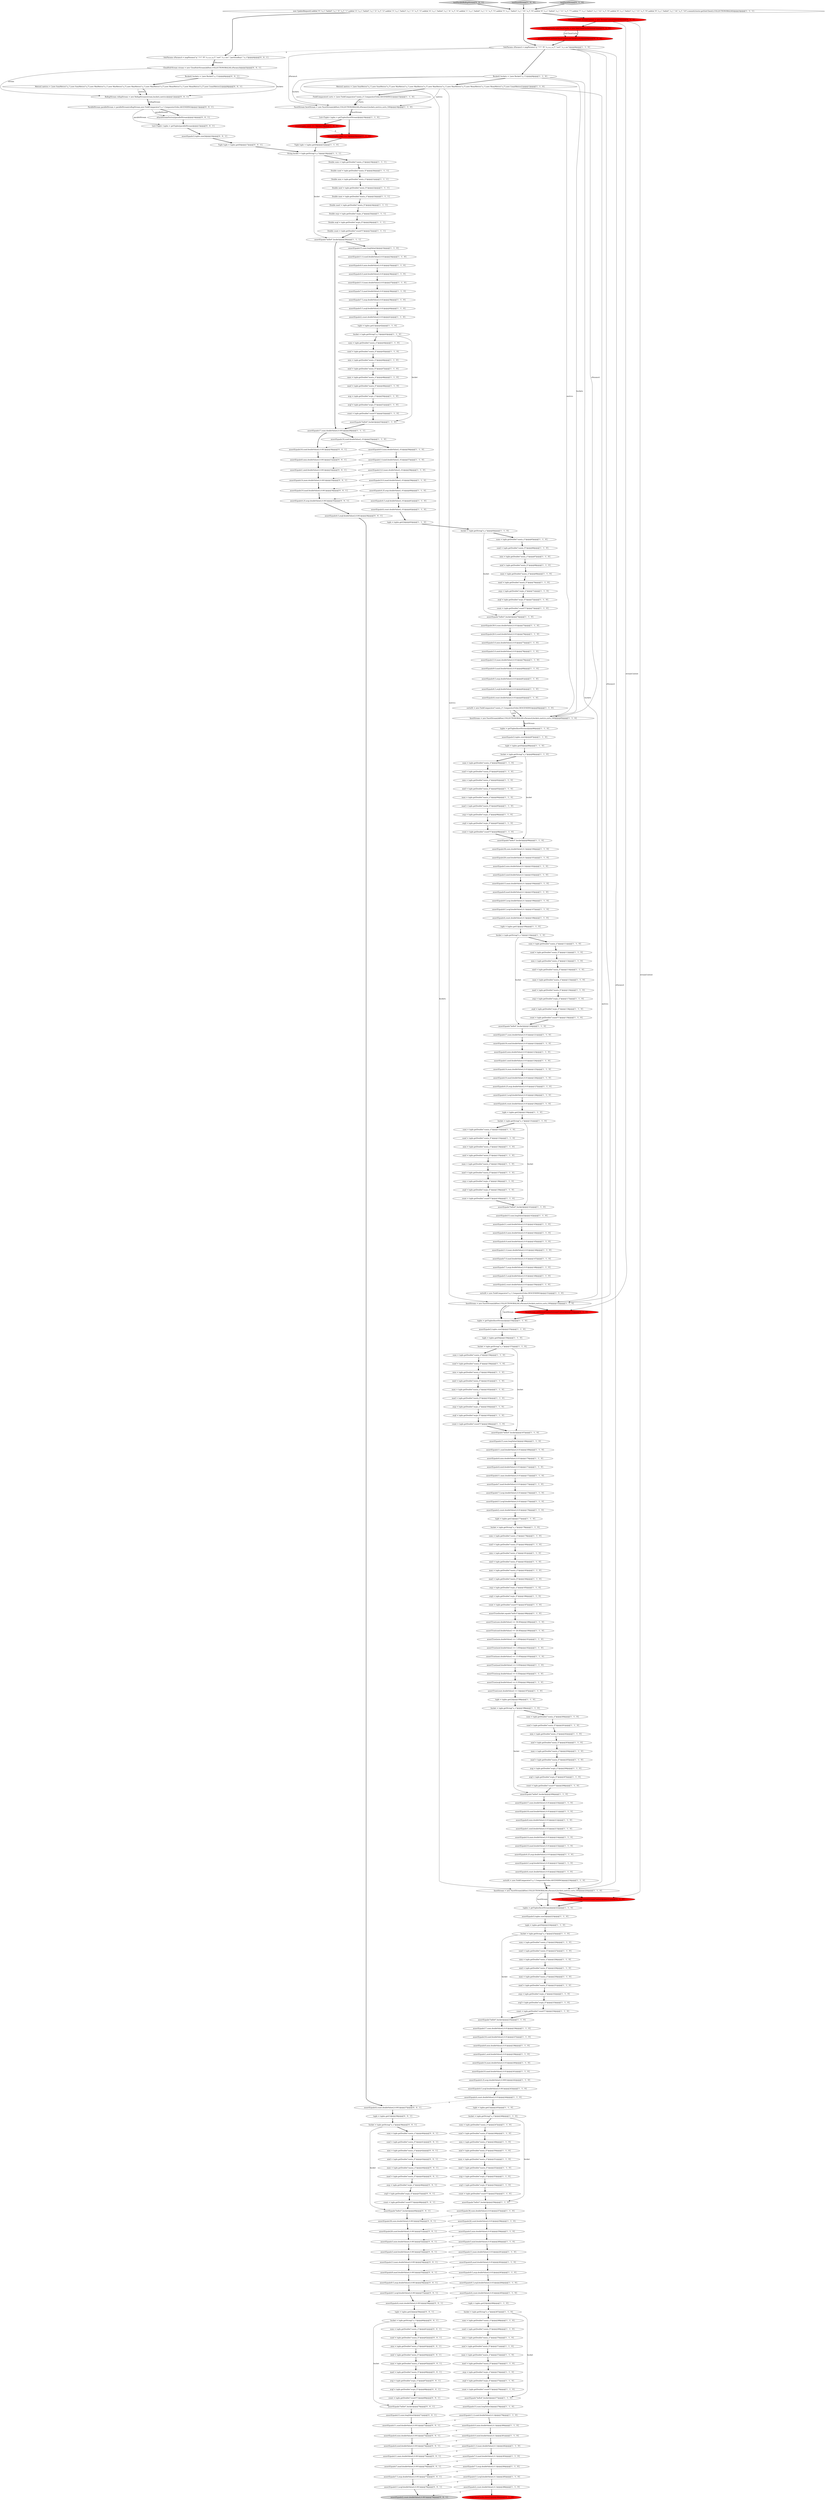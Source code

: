 digraph {
58 [style = filled, label = "assertEquals(11.0,maxi.doubleValue(),0.01)@@@37@@@['1', '1', '0']", fillcolor = white, shape = ellipse image = "AAA0AAABBB1BBB"];
236 [style = filled, label = "maxi = tuple.getDouble(\"max(a_i)\")@@@251@@@['1', '1', '0']", fillcolor = white, shape = ellipse image = "AAA0AAABBB1BBB"];
185 [style = filled, label = "assertEquals(4.5,avgf.doubleValue(),0.01)@@@128@@@['1', '1', '0']", fillcolor = white, shape = ellipse image = "AAA0AAABBB1BBB"];
94 [style = filled, label = "count = tuple.getDouble(\"count(*)\")@@@119@@@['1', '1', '0']", fillcolor = white, shape = ellipse image = "AAA0AAABBB1BBB"];
87 [style = filled, label = "sumi = tuple.getDouble(\"sum(a_i)\")@@@111@@@['1', '1', '0']", fillcolor = white, shape = ellipse image = "AAA0AAABBB1BBB"];
232 [style = filled, label = "maxf = tuple.getDouble(\"max(a_f)\")@@@95@@@['1', '1', '0']", fillcolor = white, shape = ellipse image = "AAA0AAABBB1BBB"];
81 [style = filled, label = "sumf = tuple.getDouble(\"sum(a_f)\")@@@45@@@['1', '1', '0']", fillcolor = white, shape = ellipse image = "AAA0AAABBB1BBB"];
139 [style = filled, label = "assertEquals(17,sumi.doubleValue(),0.01)@@@121@@@['1', '1', '0']", fillcolor = white, shape = ellipse image = "AAA0AAABBB1BBB"];
278 [style = filled, label = "SolrClientCache solrClientCache = new SolrClientCache()@@@5@@@['0', '1', '0']", fillcolor = red, shape = ellipse image = "AAA1AAABBB2BBB"];
335 [style = filled, label = "attachStreamFactory(parallelStream)@@@14@@@['0', '0', '1']", fillcolor = white, shape = ellipse image = "AAA0AAABBB3BBB"];
17 [style = filled, label = "count = tuple.getDouble(\"count(*)\")@@@276@@@['1', '1', '0']", fillcolor = white, shape = ellipse image = "AAA0AAABBB1BBB"];
50 [style = filled, label = "assertEquals(6.5,avgf.doubleValue(),0.1)@@@107@@@['1', '1', '0']", fillcolor = white, shape = ellipse image = "AAA0AAABBB1BBB"];
275 [style = filled, label = "facetStream.setStreamContext(streamContext)@@@221@@@['0', '1', '0']", fillcolor = red, shape = ellipse image = "AAA1AAABBB2BBB"];
291 [style = filled, label = "assertEquals(6.5,avgf.doubleValue(),0.001)@@@57@@@['0', '0', '1']", fillcolor = white, shape = ellipse image = "AAA0AAABBB3BBB"];
68 [style = filled, label = "assertEquals(4.25,avgi.doubleValue(),.01)@@@60@@@['1', '1', '0']", fillcolor = white, shape = ellipse image = "AAA0AAABBB1BBB"];
67 [style = filled, label = "Double count = tuple.getDouble(\"count(*)\")@@@27@@@['1', '1', '1']", fillcolor = white, shape = ellipse image = "AAA0AAABBB1BBB"];
174 [style = filled, label = "count = tuple.getDouble(\"count(*)\")@@@187@@@['1', '1', '0']", fillcolor = white, shape = ellipse image = "AAA0AAABBB1BBB"];
304 [style = filled, label = "maxi = tuple.getDouble(\"max(a_i)\")@@@65@@@['0', '0', '1']", fillcolor = white, shape = ellipse image = "AAA0AAABBB3BBB"];
200 [style = filled, label = "assertEquals(3.0,mini.doubleValue(),0.01)@@@77@@@['1', '1', '0']", fillcolor = white, shape = ellipse image = "AAA0AAABBB1BBB"];
172 [style = filled, label = "Double sumf = tuple.getDouble(\"sum(a_f)\")@@@20@@@['1', '1', '1']", fillcolor = white, shape = ellipse image = "AAA0AAABBB1BBB"];
225 [style = filled, label = "assertEquals(17,sumi.doubleValue(),0.001)@@@29@@@['1', '1', '1']", fillcolor = white, shape = ellipse image = "AAA0AAABBB1BBB"];
23 [style = filled, label = "assertEquals(18,sumf.doubleValue(),.01)@@@55@@@['1', '1', '0']", fillcolor = white, shape = ellipse image = "AAA0AAABBB1BBB"];
37 [style = filled, label = "avgi = tuple.getDouble(\"avg(a_i)\")@@@117@@@['1', '1', '0']", fillcolor = white, shape = ellipse image = "AAA0AAABBB1BBB"];
9 [style = filled, label = "maxf = tuple.getDouble(\"max(a_f)\")@@@252@@@['1', '1', '0']", fillcolor = white, shape = ellipse image = "AAA0AAABBB1BBB"];
180 [style = filled, label = "assertEquals(4.0,mini.doubleValue(),0.01)@@@35@@@['1', '1', '0']", fillcolor = white, shape = ellipse image = "AAA0AAABBB1BBB"];
204 [style = filled, label = "assertEquals(\"hello0\",bucket)@@@209@@@['1', '1', '0']", fillcolor = white, shape = ellipse image = "AAA0AAABBB1BBB"];
133 [style = filled, label = "sumf = tuple.getDouble(\"sum(a_f)\")@@@248@@@['1', '1', '0']", fillcolor = white, shape = ellipse image = "AAA0AAABBB1BBB"];
267 [style = filled, label = "assertEquals(3,minf.doubleValue(),0.1)@@@103@@@['1', '1', '0']", fillcolor = white, shape = ellipse image = "AAA0AAABBB1BBB"];
148 [style = filled, label = "assertEquals(4.25,avgi.doubleValue(),0.01)@@@216@@@['1', '1', '0']", fillcolor = white, shape = ellipse image = "AAA0AAABBB1BBB"];
273 [style = filled, label = "StreamContext streamContext = new StreamContext()@@@4@@@['0', '1', '0']", fillcolor = red, shape = ellipse image = "AAA1AAABBB2BBB"];
321 [style = filled, label = "Tuple tuple = tuples.get(0)@@@17@@@['0', '0', '1']", fillcolor = white, shape = ellipse image = "AAA0AAABBB3BBB"];
197 [style = filled, label = "assertEquals(0.0,mini.doubleValue(),.01)@@@56@@@['1', '1', '0']", fillcolor = white, shape = ellipse image = "AAA0AAABBB1BBB"];
299 [style = filled, label = "assertEquals(0,mini.doubleValue(),0.001)@@@31@@@['0', '0', '1']", fillcolor = white, shape = ellipse image = "AAA0AAABBB3BBB"];
199 [style = filled, label = "assertEquals(9,maxf.doubleValue(),0.1)@@@105@@@['1', '1', '0']", fillcolor = white, shape = ellipse image = "AAA0AAABBB1BBB"];
312 [style = filled, label = "assertEquals(\"hello4\",bucket)@@@70@@@['0', '0', '1']", fillcolor = white, shape = ellipse image = "AAA0AAABBB3BBB"];
73 [style = filled, label = "facetStream = new FacetStream(zkHost,COLLECTIONORALIAS,sParamsA,buckets,metrics,sorts,100)@@@220@@@['1', '1', '0']", fillcolor = white, shape = ellipse image = "AAA0AAABBB1BBB"];
333 [style = filled, label = "assertEquals(\"hello3\",bucket)@@@49@@@['0', '0', '1']", fillcolor = white, shape = ellipse image = "AAA0AAABBB3BBB"];
292 [style = filled, label = "SolrParams sParamsA = mapParams(\"q\",\"*:*\",\"fl\",\"a_s,a_i,a_f\",\"sort\",\"a_s asc\",\"partitionKeys\",\"a_s\")@@@4@@@['0', '0', '1']", fillcolor = white, shape = ellipse image = "AAA0AAABBB3BBB"];
231 [style = filled, label = "assertEquals(4,count.doubleValue(),.01)@@@62@@@['1', '1', '0']", fillcolor = white, shape = ellipse image = "AAA0AAABBB1BBB"];
265 [style = filled, label = "FacetStream facetStream = new FacetStream(zkHost,COLLECTIONORALIAS,sParamsA,buckets,metrics,sorts,100)@@@18@@@['1', '1', '0']", fillcolor = white, shape = ellipse image = "AAA0AAABBB1BBB"];
166 [style = filled, label = "List<Tuple> tuples = getTuples(facetStream)@@@19@@@['1', '1', '0']", fillcolor = white, shape = ellipse image = "AAA0AAABBB1BBB"];
253 [style = filled, label = "String bucket = tuple.getString(\"a_s\")@@@18@@@['1', '1', '1']", fillcolor = white, shape = ellipse image = "AAA0AAABBB1BBB"];
314 [style = filled, label = "sumf = tuple.getDouble(\"sum(a_f)\")@@@41@@@['0', '0', '1']", fillcolor = white, shape = ellipse image = "AAA0AAABBB3BBB"];
293 [style = filled, label = "assertEquals(1,minf.doubleValue(),0.001)@@@32@@@['0', '0', '1']", fillcolor = white, shape = ellipse image = "AAA0AAABBB3BBB"];
263 [style = filled, label = "avgi = tuple.getDouble(\"avg(a_i)\")@@@138@@@['1', '1', '0']", fillcolor = white, shape = ellipse image = "AAA0AAABBB1BBB"];
222 [style = filled, label = "assertEquals(4,count.doubleValue(),0.01)@@@244@@@['1', '1', '0']", fillcolor = white, shape = ellipse image = "AAA0AAABBB1BBB"];
269 [style = filled, label = "minf = tuple.getDouble(\"min(a_f)\")@@@161@@@['1', '1', '0']", fillcolor = white, shape = ellipse image = "AAA0AAABBB1BBB"];
258 [style = filled, label = "mini = tuple.getDouble(\"min(a_i)\")@@@202@@@['1', '1', '0']", fillcolor = white, shape = ellipse image = "AAA0AAABBB1BBB"];
164 [style = filled, label = "avgf = tuple.getDouble(\"avg(a_f)\")@@@165@@@['1', '1', '0']", fillcolor = white, shape = ellipse image = "AAA0AAABBB1BBB"];
173 [style = filled, label = "facetStream = new FacetStream(zkHost,COLLECTIONORALIAS,sParamsA,buckets,metrics,sorts,100)@@@152@@@['1', '1', '0']", fillcolor = white, shape = ellipse image = "AAA0AAABBB1BBB"];
306 [style = filled, label = "minf = tuple.getDouble(\"min(a_f)\")@@@43@@@['0', '0', '1']", fillcolor = white, shape = ellipse image = "AAA0AAABBB3BBB"];
271 [style = filled, label = "avgi = tuple.getDouble(\"avg(a_i)\")@@@96@@@['1', '1', '0']", fillcolor = white, shape = ellipse image = "AAA0AAABBB1BBB"];
221 [style = filled, label = "Tuple tuple = tuples.get(0)@@@21@@@['1', '1', '0']", fillcolor = white, shape = ellipse image = "AAA0AAABBB1BBB"];
11 [style = filled, label = "tuples = getTuples(facetStream)@@@222@@@['1', '1', '0']", fillcolor = white, shape = ellipse image = "AAA0AAABBB1BBB"];
122 [style = filled, label = "sumi = tuple.getDouble(\"sum(a_i)\")@@@268@@@['1', '1', '0']", fillcolor = white, shape = ellipse image = "AAA0AAABBB1BBB"];
183 [style = filled, label = "assertEquals(1,minf.doubleValue(),0.01)@@@213@@@['1', '1', '0']", fillcolor = white, shape = ellipse image = "AAA0AAABBB1BBB"];
99 [style = filled, label = "assertEquals(6.5,avgf.doubleValue(),0.01)@@@264@@@['1', '1', '0']", fillcolor = white, shape = ellipse image = "AAA0AAABBB1BBB"];
285 [style = filled, label = "mini = tuple.getDouble(\"min(a_i)\")@@@63@@@['0', '0', '1']", fillcolor = white, shape = ellipse image = "AAA0AAABBB3BBB"];
13 [style = filled, label = "assertEquals(2,count.doubleValue(),0.1)@@@286@@@['1', '1', '0']", fillcolor = white, shape = ellipse image = "AAA0AAABBB1BBB"];
7 [style = filled, label = "assertEquals(\"hello4\",bucket)@@@277@@@['1', '1', '0']", fillcolor = white, shape = ellipse image = "AAA0AAABBB1BBB"];
10 [style = filled, label = "avgf = tuple.getDouble(\"avg(a_f)\")@@@275@@@['1', '1', '0']", fillcolor = white, shape = ellipse image = "AAA0AAABBB1BBB"];
92 [style = filled, label = "assertEquals(18,sumf.doubleValue(),0.01)@@@122@@@['1', '1', '0']", fillcolor = white, shape = ellipse image = "AAA0AAABBB1BBB"];
317 [style = filled, label = "ParallelStream parallelStream = parallelStream(rollupStream,new FieldComparator(\"a_s\",ComparatorOrder.ASCENDING))@@@13@@@['0', '0', '1']", fillcolor = white, shape = ellipse image = "AAA0AAABBB3BBB"];
95 [style = filled, label = "assertEquals(4.0,minf.doubleValue(),0.01)@@@36@@@['1', '1', '0']", fillcolor = white, shape = ellipse image = "AAA0AAABBB1BBB"];
246 [style = filled, label = "assertEquals(5.5,avgf.doubleValue(),0.01)@@@175@@@['1', '1', '0']", fillcolor = white, shape = ellipse image = "AAA0AAABBB1BBB"];
245 [style = filled, label = "assertEquals(7.0,maxf.doubleValue(),0.1)@@@283@@@['1', '1', '0']", fillcolor = white, shape = ellipse image = "AAA0AAABBB1BBB"];
44 [style = filled, label = "assertEquals(7.5,avgi.doubleValue(),0.01)@@@174@@@['1', '1', '0']", fillcolor = white, shape = ellipse image = "AAA0AAABBB1BBB"];
34 [style = filled, label = "assertEquals(15,sumi.longValue())@@@278@@@['1', '1', '0']", fillcolor = white, shape = ellipse image = "AAA0AAABBB1BBB"];
235 [style = filled, label = "maxf = tuple.getDouble(\"max(a_f)\")@@@49@@@['1', '1', '0']", fillcolor = white, shape = ellipse image = "AAA0AAABBB1BBB"];
60 [style = filled, label = "avgf = tuple.getDouble(\"avg(a_f)\")@@@254@@@['1', '1', '0']", fillcolor = white, shape = ellipse image = "AAA0AAABBB1BBB"];
315 [style = filled, label = "assertEquals(2,count.doubleValue(),0.001)@@@79@@@['0', '0', '1']", fillcolor = lightgray, shape = ellipse image = "AAA0AAABBB3BBB"];
100 [style = filled, label = "assertEquals(14,maxi.doubleValue(),0.01)@@@240@@@['1', '1', '0']", fillcolor = white, shape = ellipse image = "AAA0AAABBB1BBB"];
210 [style = filled, label = "Double avgi = tuple.getDouble(\"avg(a_i)\")@@@25@@@['1', '1', '1']", fillcolor = white, shape = ellipse image = "AAA0AAABBB1BBB"];
106 [style = filled, label = "new UpdateRequest().add(id,\"0\",\"a_s\",\"hello0\",\"a_i\",\"0\",\"a_f\",\"1\").add(id,\"2\",\"a_s\",\"hello0\",\"a_i\",\"2\",\"a_f\",\"2\").add(id,\"3\",\"a_s\",\"hello3\",\"a_i\",\"3\",\"a_f\",\"3\").add(id,\"4\",\"a_s\",\"hello4\",\"a_i\",\"4\",\"a_f\",\"4\").add(id,\"1\",\"a_s\",\"hello0\",\"a_i\",\"1\",\"a_f\",\"5\").add(id,\"5\",\"a_s\",\"hello3\",\"a_i\",\"10\",\"a_f\",\"6\").add(id,\"6\",\"a_s\",\"hello4\",\"a_i\",\"11\",\"a_f\",\"7\").add(id,\"7\",\"a_s\",\"hello3\",\"a_i\",\"12\",\"a_f\",\"8\").add(id,\"8\",\"a_s\",\"hello3\",\"a_i\",\"13\",\"a_f\",\"9\").add(id,\"9\",\"a_s\",\"hello0\",\"a_i\",\"14\",\"a_f\",\"10\").commit(cluster.getSolrClient(),COLLECTIONORALIAS)@@@3@@@['1', '1', '1']", fillcolor = white, shape = ellipse image = "AAA0AAABBB1BBB"];
289 [style = filled, label = "assertEquals(3,mini.doubleValue(),0.001)@@@52@@@['0', '0', '1']", fillcolor = white, shape = ellipse image = "AAA0AAABBB3BBB"];
224 [style = filled, label = "avgi = tuple.getDouble(\"avg(a_i)\")@@@232@@@['1', '1', '0']", fillcolor = white, shape = ellipse image = "AAA0AAABBB1BBB"];
326 [style = filled, label = "assertEquals(7.5,avgi.doubleValue(),0.001)@@@77@@@['0', '0', '1']", fillcolor = white, shape = ellipse image = "AAA0AAABBB3BBB"];
308 [style = filled, label = "assertEquals(4,minf.doubleValue(),0.001)@@@74@@@['0', '0', '1']", fillcolor = white, shape = ellipse image = "AAA0AAABBB3BBB"];
62 [style = filled, label = "maxf = tuple.getDouble(\"max(a_f)\")@@@273@@@['1', '1', '0']", fillcolor = white, shape = ellipse image = "AAA0AAABBB1BBB"];
300 [style = filled, label = "maxi = tuple.getDouble(\"max(a_i)\")@@@44@@@['0', '0', '1']", fillcolor = white, shape = ellipse image = "AAA0AAABBB3BBB"];
311 [style = filled, label = "assertEquals(10,maxf.doubleValue(),0.001)@@@34@@@['0', '0', '1']", fillcolor = white, shape = ellipse image = "AAA0AAABBB3BBB"];
194 [style = filled, label = "bucket = tuple.getString(\"a_s\")@@@131@@@['1', '1', '0']", fillcolor = white, shape = ellipse image = "AAA0AAABBB1BBB"];
272 [style = filled, label = "assertEquals(7.5,avgi.doubleValue(),0.01)@@@39@@@['1', '1', '0']", fillcolor = white, shape = ellipse image = "AAA0AAABBB1BBB"];
239 [style = filled, label = "assertEquals(\"hello0\",bucket)@@@53@@@['1', '1', '0']", fillcolor = white, shape = ellipse image = "AAA0AAABBB1BBB"];
313 [style = filled, label = "assertEquals(9,maxf.doubleValue(),0.001)@@@55@@@['0', '0', '1']", fillcolor = white, shape = ellipse image = "AAA0AAABBB3BBB"];
178 [style = filled, label = "sorts(0( = new FieldComparator(\"a_s\",ComparatorOrder.ASCENDING)@@@219@@@['1', '1', '0']", fillcolor = white, shape = ellipse image = "AAA0AAABBB1BBB"];
22 [style = filled, label = "maxi = tuple.getDouble(\"max(a_i)\")@@@48@@@['1', '1', '0']", fillcolor = white, shape = ellipse image = "AAA0AAABBB1BBB"];
170 [style = filled, label = "Bucket(( buckets = {new Bucket(\"a_s\")}@@@9@@@['1', '1', '0']", fillcolor = white, shape = ellipse image = "AAA0AAABBB1BBB"];
98 [style = filled, label = "tuple = tuples.get(2)@@@198@@@['1', '1', '0']", fillcolor = white, shape = ellipse image = "AAA0AAABBB1BBB"];
181 [style = filled, label = "tuple = tuples.get(1)@@@109@@@['1', '1', '0']", fillcolor = white, shape = ellipse image = "AAA0AAABBB1BBB"];
28 [style = filled, label = "maxi = tuple.getDouble(\"max(a_i)\")@@@69@@@['1', '1', '0']", fillcolor = white, shape = ellipse image = "AAA0AAABBB1BBB"];
90 [style = filled, label = "avgf = tuple.getDouble(\"avg(a_f)\")@@@233@@@['1', '1', '0']", fillcolor = white, shape = ellipse image = "AAA0AAABBB1BBB"];
46 [style = filled, label = "sumf = tuple.getDouble(\"sum(a_f)\")@@@66@@@['1', '1', '0']", fillcolor = white, shape = ellipse image = "AAA0AAABBB1BBB"];
66 [style = filled, label = "maxi = tuple.getDouble(\"max(a_i)\")@@@94@@@['1', '1', '0']", fillcolor = white, shape = ellipse image = "AAA0AAABBB1BBB"];
157 [style = filled, label = "assertEquals(15,sumi.longValue())@@@168@@@['1', '1', '0']", fillcolor = white, shape = ellipse image = "AAA0AAABBB1BBB"];
214 [style = filled, label = "assertEquals(2,count.doubleValue(),0.01)@@@150@@@['1', '1', '0']", fillcolor = white, shape = ellipse image = "AAA0AAABBB1BBB"];
116 [style = filled, label = "assertEquals(11,maxi.doubleValue(),0.01)@@@172@@@['1', '1', '0']", fillcolor = white, shape = ellipse image = "AAA0AAABBB1BBB"];
86 [style = filled, label = "avgf = tuple.getDouble(\"avg(a_f)\")@@@97@@@['1', '1', '0']", fillcolor = white, shape = ellipse image = "AAA0AAABBB1BBB"];
254 [style = filled, label = "avgf = tuple.getDouble(\"avg(a_f)\")@@@72@@@['1', '1', '0']", fillcolor = white, shape = ellipse image = "AAA0AAABBB1BBB"];
186 [style = filled, label = "minf = tuple.getDouble(\"min(a_f)\")@@@203@@@['1', '1', '0']", fillcolor = white, shape = ellipse image = "AAA0AAABBB1BBB"];
136 [style = filled, label = "assertEquals(\"hello0\",bucket)@@@120@@@['1', '1', '0']", fillcolor = white, shape = ellipse image = "AAA0AAABBB1BBB"];
80 [style = filled, label = "assertEquals(5.5,avgf.doubleValue(),0.1)@@@285@@@['1', '1', '0']", fillcolor = white, shape = ellipse image = "AAA0AAABBB1BBB"];
217 [style = filled, label = "assertTrue(minf.doubleValue() == 3.0D)@@@192@@@['1', '1', '0']", fillcolor = white, shape = ellipse image = "AAA0AAABBB1BBB"];
84 [style = filled, label = "assertEquals(6.5,avgf.doubleValue(),0.01)@@@82@@@['1', '1', '0']", fillcolor = white, shape = ellipse image = "AAA0AAABBB1BBB"];
59 [style = filled, label = "bucket = tuple.getString(\"a_s\")@@@157@@@['1', '1', '0']", fillcolor = white, shape = ellipse image = "AAA0AAABBB1BBB"];
79 [style = filled, label = "tuple = tuples.get(0)@@@156@@@['1', '1', '0']", fillcolor = white, shape = ellipse image = "AAA0AAABBB1BBB"];
198 [style = filled, label = "assertEquals(38,sumi.doubleValue(),0.1)@@@100@@@['1', '1', '0']", fillcolor = white, shape = ellipse image = "AAA0AAABBB1BBB"];
270 [style = filled, label = "assertEquals(5.5,avgf.doubleValue(),0.01)@@@40@@@['1', '1', '0']", fillcolor = white, shape = ellipse image = "AAA0AAABBB1BBB"];
234 [style = filled, label = "assertTrue(avgf.doubleValue() == 6.5D)@@@196@@@['1', '1', '0']", fillcolor = white, shape = ellipse image = "AAA0AAABBB1BBB"];
209 [style = filled, label = "assertEquals(26,sumf.doubleValue(),0.01)@@@258@@@['1', '1', '0']", fillcolor = white, shape = ellipse image = "AAA0AAABBB1BBB"];
287 [style = filled, label = "assertEquals(13,maxi.doubleValue(),0.001)@@@54@@@['0', '0', '1']", fillcolor = white, shape = ellipse image = "AAA0AAABBB3BBB"];
320 [style = filled, label = "assertEquals(26,sumf.doubleValue(),0.001)@@@51@@@['0', '0', '1']", fillcolor = white, shape = ellipse image = "AAA0AAABBB3BBB"];
192 [style = filled, label = "sumi = tuple.getDouble(\"sum(a_i)\")@@@200@@@['1', '1', '0']", fillcolor = white, shape = ellipse image = "AAA0AAABBB1BBB"];
190 [style = filled, label = "sorts(0( = new FieldComparator(\"a_s\",ComparatorOrder.DESCENDING)@@@151@@@['1', '1', '0']", fillcolor = white, shape = ellipse image = "AAA0AAABBB1BBB"];
261 [style = filled, label = "assertEquals(3,tuples.size())@@@87@@@['1', '1', '0']", fillcolor = white, shape = ellipse image = "AAA0AAABBB1BBB"];
297 [style = filled, label = "assertEquals(3,minf.doubleValue(),0.001)@@@53@@@['0', '0', '1']", fillcolor = white, shape = ellipse image = "AAA0AAABBB3BBB"];
145 [style = filled, label = "maxi = tuple.getDouble(\"max(a_i)\")@@@272@@@['1', '1', '0']", fillcolor = white, shape = ellipse image = "AAA0AAABBB1BBB"];
184 [style = filled, label = "mini = tuple.getDouble(\"min(a_i)\")@@@181@@@['1', '1', '0']", fillcolor = white, shape = ellipse image = "AAA0AAABBB1BBB"];
260 [style = filled, label = "Metric(( metrics = {new SumMetric(\"a_i\"),new SumMetric(\"a_f\"),new MinMetric(\"a_i\"),new MinMetric(\"a_f\"),new MaxMetric(\"a_i\"),new MaxMetric(\"a_f\"),new MeanMetric(\"a_i\"),new MeanMetric(\"a_f\"),new CountMetric()}@@@12@@@['1', '1', '0']", fillcolor = white, shape = ellipse image = "AAA0AAABBB1BBB"];
336 [style = filled, label = "assertEquals(14,maxi.doubleValue(),0.001)@@@33@@@['0', '0', '1']", fillcolor = white, shape = ellipse image = "AAA0AAABBB3BBB"];
114 [style = filled, label = "facetStream = new FacetStream(zkHost,COLLECTIONORALIAS,sParamsA,buckets,metrics,sorts,100)@@@85@@@['1', '1', '0']", fillcolor = white, shape = ellipse image = "AAA0AAABBB1BBB"];
212 [style = filled, label = "bucket = tuple.getString(\"a_s\")@@@225@@@['1', '1', '0']", fillcolor = white, shape = ellipse image = "AAA0AAABBB1BBB"];
93 [style = filled, label = "minf = tuple.getDouble(\"min(a_f)\")@@@229@@@['1', '1', '0']", fillcolor = white, shape = ellipse image = "AAA0AAABBB1BBB"];
191 [style = filled, label = "bucket = tuple.getString(\"a_s\")@@@89@@@['1', '1', '0']", fillcolor = white, shape = ellipse image = "AAA0AAABBB1BBB"];
332 [style = filled, label = "Bucket(( buckets = {new Bucket(\"a_s\")}@@@6@@@['0', '0', '1']", fillcolor = white, shape = ellipse image = "AAA0AAABBB3BBB"];
32 [style = filled, label = "assertEquals(0,mini.doubleValue(),0.01)@@@238@@@['1', '1', '0']", fillcolor = white, shape = ellipse image = "AAA0AAABBB1BBB"];
228 [style = filled, label = "assertEquals(3.0,minf.doubleValue(),0.01)@@@78@@@['1', '1', '0']", fillcolor = white, shape = ellipse image = "AAA0AAABBB1BBB"];
91 [style = filled, label = "tuple = tuples.get(1)@@@245@@@['1', '1', '0']", fillcolor = white, shape = ellipse image = "AAA0AAABBB1BBB"];
294 [style = filled, label = "sumi = tuple.getDouble(\"sum(a_i)\")@@@61@@@['0', '0', '1']", fillcolor = white, shape = ellipse image = "AAA0AAABBB3BBB"];
140 [style = filled, label = "assertTrue(sumi.doubleValue() == 38.0D)@@@189@@@['1', '1', '0']", fillcolor = white, shape = ellipse image = "AAA0AAABBB1BBB"];
142 [style = filled, label = "assertEquals(38.0,sumi.doubleValue(),0.01)@@@75@@@['1', '1', '0']", fillcolor = white, shape = ellipse image = "AAA0AAABBB1BBB"];
196 [style = filled, label = "SolrParams sParamsA = mapParams(\"q\",\"*:*\",\"fl\",\"a_s,a_i,a_f\",\"sort\",\"a_s asc\")@@@8@@@['1', '1', '0']", fillcolor = white, shape = ellipse image = "AAA0AAABBB1BBB"];
131 [style = filled, label = "avgi = tuple.getDouble(\"avg(a_i)\")@@@164@@@['1', '1', '0']", fillcolor = white, shape = ellipse image = "AAA0AAABBB1BBB"];
14 [style = filled, label = "sumi = tuple.getDouble(\"sum(a_i)\")@@@65@@@['1', '1', '0']", fillcolor = white, shape = ellipse image = "AAA0AAABBB1BBB"];
337 [style = filled, label = "assertEquals(4.5,avgf.doubleValue(),0.001)@@@36@@@['0', '0', '1']", fillcolor = white, shape = ellipse image = "AAA0AAABBB3BBB"];
103 [style = filled, label = "count = tuple.getDouble(\"count(*)\")@@@52@@@['1', '1', '0']", fillcolor = white, shape = ellipse image = "AAA0AAABBB1BBB"];
118 [style = filled, label = "count = tuple.getDouble(\"count(*)\")@@@255@@@['1', '1', '0']", fillcolor = white, shape = ellipse image = "AAA0AAABBB1BBB"];
138 [style = filled, label = "maxf = tuple.getDouble(\"max(a_f)\")@@@116@@@['1', '1', '0']", fillcolor = white, shape = ellipse image = "AAA0AAABBB1BBB"];
78 [style = filled, label = "assertEquals(11.0,maxi.doubleValue(),0.01)@@@146@@@['1', '1', '0']", fillcolor = white, shape = ellipse image = "AAA0AAABBB1BBB"];
331 [style = filled, label = "Metric(( metrics = {new SumMetric(\"a_i\"),new SumMetric(\"a_f\"),new MinMetric(\"a_i\"),new MinMetric(\"a_f\"),new MaxMetric(\"a_i\"),new MaxMetric(\"a_f\"),new MeanMetric(\"a_i\"),new MeanMetric(\"a_f\"),new CountMetric()}@@@9@@@['0', '0', '1']", fillcolor = white, shape = ellipse image = "AAA0AAABBB3BBB"];
104 [style = filled, label = "assertEquals(\"hello3\",bucket)@@@74@@@['1', '1', '0']", fillcolor = white, shape = ellipse image = "AAA0AAABBB1BBB"];
281 [style = filled, label = "sumf = tuple.getDouble(\"sum(a_f)\")@@@62@@@['0', '0', '1']", fillcolor = white, shape = ellipse image = "AAA0AAABBB3BBB"];
318 [style = filled, label = "mini = tuple.getDouble(\"min(a_i)\")@@@42@@@['0', '0', '1']", fillcolor = white, shape = ellipse image = "AAA0AAABBB3BBB"];
175 [style = filled, label = "sumf = tuple.getDouble(\"sum(a_f)\")@@@112@@@['1', '1', '0']", fillcolor = white, shape = ellipse image = "AAA0AAABBB1BBB"];
171 [style = filled, label = "assertEquals(3,tuples.size())@@@155@@@['1', '1', '0']", fillcolor = white, shape = ellipse image = "AAA0AAABBB1BBB"];
77 [style = filled, label = "assert(tuples.size() == 3)@@@16@@@['1', '0', '0']", fillcolor = red, shape = ellipse image = "AAA1AAABBB1BBB"];
303 [style = filled, label = "avgi = tuple.getDouble(\"avg(a_i)\")@@@67@@@['0', '0', '1']", fillcolor = white, shape = ellipse image = "AAA0AAABBB3BBB"];
247 [style = filled, label = "assertEquals(4,count.doubleValue(),0.01)@@@265@@@['1', '1', '0']", fillcolor = white, shape = ellipse image = "AAA0AAABBB1BBB"];
110 [style = filled, label = "bucket = tuple.getString(\"a_s\")@@@43@@@['1', '1', '0']", fillcolor = white, shape = ellipse image = "AAA0AAABBB1BBB"];
18 [style = filled, label = "mini = tuple.getDouble(\"min(a_i)\")@@@113@@@['1', '1', '0']", fillcolor = white, shape = ellipse image = "AAA0AAABBB1BBB"];
57 [style = filled, label = "assertEquals(17,sumi.doubleValue(),0.01)@@@210@@@['1', '1', '0']", fillcolor = white, shape = ellipse image = "AAA0AAABBB1BBB"];
21 [style = filled, label = "bucket = tuple.getString(\"a_s\")@@@199@@@['1', '1', '0']", fillcolor = white, shape = ellipse image = "AAA0AAABBB1BBB"];
129 [style = filled, label = "sumf = tuple.getDouble(\"sum(a_f)\")@@@159@@@['1', '1', '0']", fillcolor = white, shape = ellipse image = "AAA0AAABBB1BBB"];
202 [style = filled, label = "count = tuple.getDouble(\"count(*)\")@@@140@@@['1', '1', '0']", fillcolor = white, shape = ellipse image = "AAA0AAABBB1BBB"];
2 [style = filled, label = "sumf = tuple.getDouble(\"sum(a_f)\")@@@227@@@['1', '1', '0']", fillcolor = white, shape = ellipse image = "AAA0AAABBB1BBB"];
101 [style = filled, label = "sumi = tuple.getDouble(\"sum(a_i)\")@@@179@@@['1', '1', '0']", fillcolor = white, shape = ellipse image = "AAA0AAABBB1BBB"];
56 [style = filled, label = "count = tuple.getDouble(\"count(*)\")@@@234@@@['1', '1', '0']", fillcolor = white, shape = ellipse image = "AAA0AAABBB1BBB"];
290 [style = filled, label = "assertEquals(9.5,avgi.doubleValue(),0.001)@@@56@@@['0', '0', '1']", fillcolor = white, shape = ellipse image = "AAA0AAABBB3BBB"];
279 [style = filled, label = "facetStream.setStreamContext(streamContext)@@@153@@@['0', '1', '0']", fillcolor = red, shape = ellipse image = "AAA1AAABBB2BBB"];
244 [style = filled, label = "assertEquals(0,mini.doubleValue(),0.01)@@@123@@@['1', '1', '0']", fillcolor = white, shape = ellipse image = "AAA0AAABBB1BBB"];
208 [style = filled, label = "tuples = getTuples(facetStream)@@@154@@@['1', '1', '0']", fillcolor = white, shape = ellipse image = "AAA0AAABBB1BBB"];
16 [style = filled, label = "assertEquals(13,maxi.doubleValue(),0.1)@@@104@@@['1', '1', '0']", fillcolor = white, shape = ellipse image = "AAA0AAABBB1BBB"];
27 [style = filled, label = "assertEquals(15,sumi.longValue())@@@33@@@['1', '1', '0']", fillcolor = white, shape = ellipse image = "AAA0AAABBB1BBB"];
296 [style = filled, label = "tuple = tuples.get(1)@@@38@@@['0', '0', '1']", fillcolor = white, shape = ellipse image = "AAA0AAABBB3BBB"];
25 [style = filled, label = "assertEquals(9.5,avgi.doubleValue(),0.01)@@@263@@@['1', '1', '0']", fillcolor = white, shape = ellipse image = "AAA0AAABBB1BBB"];
201 [style = filled, label = "avgf = tuple.getDouble(\"avg(a_f)\")@@@139@@@['1', '1', '0']", fillcolor = white, shape = ellipse image = "AAA0AAABBB1BBB"];
70 [style = filled, label = "assertEquals(4.0,minf.doubleValue(),0.1)@@@281@@@['1', '1', '0']", fillcolor = white, shape = ellipse image = "AAA0AAABBB1BBB"];
135 [style = filled, label = "maxi = tuple.getDouble(\"max(a_i)\")@@@230@@@['1', '1', '0']", fillcolor = white, shape = ellipse image = "AAA0AAABBB1BBB"];
149 [style = filled, label = "assertEquals(4.0,mini.doubleValue(),0.1)@@@280@@@['1', '1', '0']", fillcolor = white, shape = ellipse image = "AAA0AAABBB1BBB"];
40 [style = filled, label = "assertEquals(10,maxf.doubleValue(),0.01)@@@241@@@['1', '1', '0']", fillcolor = white, shape = ellipse image = "AAA0AAABBB1BBB"];
248 [style = filled, label = "assertEquals(9.5,avgi.doubleValue(),0.1)@@@106@@@['1', '1', '0']", fillcolor = white, shape = ellipse image = "AAA0AAABBB1BBB"];
1 [style = filled, label = "assertEquals(3,mini.doubleValue(),0.01)@@@259@@@['1', '1', '0']", fillcolor = white, shape = ellipse image = "AAA0AAABBB1BBB"];
323 [style = filled, label = "tuple = tuples.get(2)@@@59@@@['0', '0', '1']", fillcolor = white, shape = ellipse image = "AAA0AAABBB3BBB"];
316 [style = filled, label = "maxf = tuple.getDouble(\"max(a_f)\")@@@66@@@['0', '0', '1']", fillcolor = white, shape = ellipse image = "AAA0AAABBB3BBB"];
189 [style = filled, label = "Double minf = tuple.getDouble(\"min(a_f)\")@@@22@@@['1', '1', '1']", fillcolor = white, shape = ellipse image = "AAA0AAABBB1BBB"];
325 [style = filled, label = "avgf = tuple.getDouble(\"avg(a_f)\")@@@47@@@['0', '0', '1']", fillcolor = white, shape = ellipse image = "AAA0AAABBB3BBB"];
76 [style = filled, label = "assertEquals(4,count.doubleValue(),0.1)@@@108@@@['1', '1', '0']", fillcolor = white, shape = ellipse image = "AAA0AAABBB1BBB"];
227 [style = filled, label = "assertEquals(4.5,avgf.doubleValue(),.01)@@@61@@@['1', '1', '0']", fillcolor = white, shape = ellipse image = "AAA0AAABBB1BBB"];
64 [style = filled, label = "avgf = tuple.getDouble(\"avg(a_f)\")@@@51@@@['1', '1', '0']", fillcolor = white, shape = ellipse image = "AAA0AAABBB1BBB"];
107 [style = filled, label = "Double mini = tuple.getDouble(\"min(a_i)\")@@@21@@@['1', '1', '1']", fillcolor = white, shape = ellipse image = "AAA0AAABBB1BBB"];
160 [style = filled, label = "assertEquals(15,sumi.longValue())@@@142@@@['1', '1', '0']", fillcolor = white, shape = ellipse image = "AAA0AAABBB1BBB"];
167 [style = filled, label = "sumi = tuple.getDouble(\"sum(a_i)\")@@@158@@@['1', '1', '0']", fillcolor = white, shape = ellipse image = "AAA0AAABBB1BBB"];
334 [style = filled, label = "assertEquals(7,maxf.doubleValue(),0.001)@@@76@@@['0', '0', '1']", fillcolor = white, shape = ellipse image = "AAA0AAABBB3BBB"];
152 [style = filled, label = "mini = tuple.getDouble(\"min(a_i)\")@@@270@@@['1', '1', '0']", fillcolor = white, shape = ellipse image = "AAA0AAABBB1BBB"];
24 [style = filled, label = "Double maxf = tuple.getDouble(\"max(a_f)\")@@@24@@@['1', '1', '1']", fillcolor = white, shape = ellipse image = "AAA0AAABBB1BBB"];
283 [style = filled, label = "assertEquals(4,count.doubleValue(),0.001)@@@58@@@['0', '0', '1']", fillcolor = white, shape = ellipse image = "AAA0AAABBB3BBB"];
339 [style = filled, label = "assertEquals(11,sumf.doubleValue(),0.001)@@@72@@@['0', '0', '1']", fillcolor = white, shape = ellipse image = "AAA0AAABBB3BBB"];
89 [style = filled, label = "maxi = tuple.getDouble(\"max(a_i)\")@@@115@@@['1', '1', '0']", fillcolor = white, shape = ellipse image = "AAA0AAABBB1BBB"];
213 [style = filled, label = "avgi = tuple.getDouble(\"avg(a_i)\")@@@50@@@['1', '1', '0']", fillcolor = white, shape = ellipse image = "AAA0AAABBB1BBB"];
102 [style = filled, label = "mini = tuple.getDouble(\"min(a_i)\")@@@160@@@['1', '1', '0']", fillcolor = white, shape = ellipse image = "AAA0AAABBB1BBB"];
286 [style = filled, label = "minf = tuple.getDouble(\"min(a_f)\")@@@64@@@['0', '0', '1']", fillcolor = white, shape = ellipse image = "AAA0AAABBB3BBB"];
262 [style = filled, label = "assertEquals(3,mini.doubleValue(),0.1)@@@102@@@['1', '1', '0']", fillcolor = white, shape = ellipse image = "AAA0AAABBB1BBB"];
165 [style = filled, label = "minf = tuple.getDouble(\"min(a_f)\")@@@271@@@['1', '1', '0']", fillcolor = white, shape = ellipse image = "AAA0AAABBB1BBB"];
241 [style = filled, label = "assertEquals(7.5,avgi.doubleValue(),0.01)@@@148@@@['1', '1', '0']", fillcolor = white, shape = ellipse image = "AAA0AAABBB1BBB"];
284 [style = filled, label = "RollupStream rollupStream = new RollupStream(stream,buckets,metrics)@@@12@@@['0', '0', '1']", fillcolor = white, shape = ellipse image = "AAA0AAABBB3BBB"];
340 [style = filled, label = "testParallelRollupStream['0', '0', '1']", fillcolor = lightgray, shape = diamond image = "AAA0AAABBB3BBB"];
117 [style = filled, label = "assertEquals(\"hello0\",bucket)@@@235@@@['1', '1', '0']", fillcolor = white, shape = ellipse image = "AAA0AAABBB1BBB"];
124 [style = filled, label = "assertTrue(maxi.doubleValue() == 13.0D)@@@193@@@['1', '1', '0']", fillcolor = white, shape = ellipse image = "AAA0AAABBB1BBB"];
144 [style = filled, label = "minf = tuple.getDouble(\"min(a_f)\")@@@250@@@['1', '1', '0']", fillcolor = white, shape = ellipse image = "AAA0AAABBB1BBB"];
108 [style = filled, label = "assertEquals(9.5,avgi.doubleValue(),0.01)@@@81@@@['1', '1', '0']", fillcolor = white, shape = ellipse image = "AAA0AAABBB1BBB"];
65 [style = filled, label = "maxi = tuple.getDouble(\"max(a_i)\")@@@136@@@['1', '1', '0']", fillcolor = white, shape = ellipse image = "AAA0AAABBB1BBB"];
71 [style = filled, label = "maxf = tuple.getDouble(\"max(a_f)\")@@@137@@@['1', '1', '0']", fillcolor = white, shape = ellipse image = "AAA0AAABBB1BBB"];
298 [style = filled, label = "bucket = tuple.getString(\"a_s\")@@@60@@@['0', '0', '1']", fillcolor = white, shape = ellipse image = "AAA0AAABBB3BBB"];
45 [style = filled, label = "avgf = tuple.getDouble(\"avg(a_f)\")@@@118@@@['1', '1', '0']", fillcolor = white, shape = ellipse image = "AAA0AAABBB1BBB"];
163 [style = filled, label = "mini = tuple.getDouble(\"min(a_i)\")@@@228@@@['1', '1', '0']", fillcolor = white, shape = ellipse image = "AAA0AAABBB1BBB"];
249 [style = filled, label = "count = tuple.getDouble(\"count(*)\")@@@166@@@['1', '1', '0']", fillcolor = white, shape = ellipse image = "AAA0AAABBB1BBB"];
47 [style = filled, label = "avgi = tuple.getDouble(\"avg(a_i)\")@@@185@@@['1', '1', '0']", fillcolor = white, shape = ellipse image = "AAA0AAABBB1BBB"];
203 [style = filled, label = "sumi = tuple.getDouble(\"sum(a_i)\")@@@44@@@['1', '1', '0']", fillcolor = white, shape = ellipse image = "AAA0AAABBB1BBB"];
338 [style = filled, label = "sumi = tuple.getDouble(\"sum(a_i)\")@@@40@@@['0', '0', '1']", fillcolor = white, shape = ellipse image = "AAA0AAABBB3BBB"];
302 [style = filled, label = "assertEquals(38,sumi.doubleValue(),0.001)@@@50@@@['0', '0', '1']", fillcolor = white, shape = ellipse image = "AAA0AAABBB3BBB"];
168 [style = filled, label = "sumf = tuple.getDouble(\"sum(a_f)\")@@@180@@@['1', '1', '0']", fillcolor = white, shape = ellipse image = "AAA0AAABBB1BBB"];
3 [style = filled, label = "mini = tuple.getDouble(\"min(a_i)\")@@@67@@@['1', '1', '0']", fillcolor = white, shape = ellipse image = "AAA0AAABBB1BBB"];
6 [style = filled, label = "assertEquals(4.0,mini.doubleValue(),0.01)@@@144@@@['1', '1', '0']", fillcolor = white, shape = ellipse image = "AAA0AAABBB1BBB"];
255 [style = filled, label = "assertEquals(4,count.doubleValue(),0.01)@@@129@@@['1', '1', '0']", fillcolor = white, shape = ellipse image = "AAA0AAABBB1BBB"];
159 [style = filled, label = "assertEquals(4.0,minf.doubleValue(),0.01)@@@145@@@['1', '1', '0']", fillcolor = white, shape = ellipse image = "AAA0AAABBB1BBB"];
330 [style = filled, label = "avgf = tuple.getDouble(\"avg(a_f)\")@@@68@@@['0', '0', '1']", fillcolor = white, shape = ellipse image = "AAA0AAABBB3BBB"];
155 [style = filled, label = "bucket = tuple.getString(\"a_s\")@@@267@@@['1', '1', '0']", fillcolor = white, shape = ellipse image = "AAA0AAABBB1BBB"];
251 [style = filled, label = "assertEquals(18,sumf.doubleValue(),0.01)@@@211@@@['1', '1', '0']", fillcolor = white, shape = ellipse image = "AAA0AAABBB1BBB"];
53 [style = filled, label = "maxf = tuple.getDouble(\"max(a_f)\")@@@163@@@['1', '1', '0']", fillcolor = white, shape = ellipse image = "AAA0AAABBB1BBB"];
120 [style = filled, label = "assertEquals(\"hello4\",bucket)@@@167@@@['1', '1', '0']", fillcolor = white, shape = ellipse image = "AAA0AAABBB1BBB"];
26 [style = filled, label = "assertEquals(\"hello3\",bucket)@@@99@@@['1', '1', '0']", fillcolor = white, shape = ellipse image = "AAA0AAABBB1BBB"];
327 [style = filled, label = "assertEquals(15,sumi.longValue())@@@71@@@['0', '0', '1']", fillcolor = white, shape = ellipse image = "AAA0AAABBB3BBB"];
220 [style = filled, label = "assertEquals(4.5,avgf.doubleValue(),0.001)@@@243@@@['1', '1', '0']", fillcolor = white, shape = ellipse image = "AAA0AAABBB1BBB"];
151 [style = filled, label = "avgi = tuple.getDouble(\"avg(a_i)\")@@@253@@@['1', '1', '0']", fillcolor = white, shape = ellipse image = "AAA0AAABBB1BBB"];
176 [style = filled, label = "assertEquals(0,mini.doubleValue(),0.01)@@@212@@@['1', '1', '0']", fillcolor = white, shape = ellipse image = "AAA0AAABBB1BBB"];
69 [style = filled, label = "maxf = tuple.getDouble(\"max(a_f)\")@@@231@@@['1', '1', '0']", fillcolor = white, shape = ellipse image = "AAA0AAABBB1BBB"];
256 [style = filled, label = "count = tuple.getDouble(\"count(*)\")@@@73@@@['1', '1', '0']", fillcolor = white, shape = ellipse image = "AAA0AAABBB1BBB"];
193 [style = filled, label = "assertEquals(14,maxi.doubleValue(),0.01)@@@214@@@['1', '1', '0']", fillcolor = white, shape = ellipse image = "AAA0AAABBB1BBB"];
85 [style = filled, label = "assertEquals(14,maxi.doubleValue(),0.01)@@@125@@@['1', '1', '0']", fillcolor = white, shape = ellipse image = "AAA0AAABBB1BBB"];
230 [style = filled, label = "assertEquals(11,sumf.doubleValue(),0.01)@@@143@@@['1', '1', '0']", fillcolor = white, shape = ellipse image = "AAA0AAABBB1BBB"];
218 [style = filled, label = "sumf = tuple.getDouble(\"sum(a_f)\")@@@269@@@['1', '1', '0']", fillcolor = white, shape = ellipse image = "AAA0AAABBB1BBB"];
8 [style = filled, label = "tuple = tuples.get(1)@@@42@@@['1', '1', '0']", fillcolor = white, shape = ellipse image = "AAA0AAABBB1BBB"];
123 [style = filled, label = "bucket = tuple.getString(\"a_s\")@@@246@@@['1', '1', '0']", fillcolor = white, shape = ellipse image = "AAA0AAABBB1BBB"];
51 [style = filled, label = "minf = tuple.getDouble(\"min(a_f)\")@@@182@@@['1', '1', '0']", fillcolor = white, shape = ellipse image = "AAA0AAABBB1BBB"];
49 [style = filled, label = "assertEquals(9.0,maxf.doubleValue(),0.01)@@@80@@@['1', '1', '0']", fillcolor = white, shape = ellipse image = "AAA0AAABBB1BBB"];
266 [style = filled, label = "testFacetStream['1', '0', '0']", fillcolor = lightgray, shape = diamond image = "AAA0AAABBB1BBB"];
82 [style = filled, label = "maxi = tuple.getDouble(\"max(a_i)\")@@@162@@@['1', '1', '0']", fillcolor = white, shape = ellipse image = "AAA0AAABBB1BBB"];
111 [style = filled, label = "mini = tuple.getDouble(\"min(a_i)\")@@@249@@@['1', '1', '0']", fillcolor = white, shape = ellipse image = "AAA0AAABBB1BBB"];
268 [style = filled, label = "tuple = tuples.get(2)@@@266@@@['1', '1', '0']", fillcolor = white, shape = ellipse image = "AAA0AAABBB1BBB"];
112 [style = filled, label = "sorts(0( = new FieldComparator(\"sum(a_i)\",ComparatorOrder.DESCENDING)@@@84@@@['1', '1', '0']", fillcolor = white, shape = ellipse image = "AAA0AAABBB1BBB"];
113 [style = filled, label = "assertEquals(7.0,maxf.doubleValue(),0.01)@@@147@@@['1', '1', '0']", fillcolor = white, shape = ellipse image = "AAA0AAABBB1BBB"];
127 [style = filled, label = "assertEquals(4.25,avgi.doubleValue(),0.0001)@@@242@@@['1', '1', '0']", fillcolor = white, shape = ellipse image = "AAA0AAABBB1BBB"];
207 [style = filled, label = "assertEquals(26.0,sumf.doubleValue(),0.01)@@@76@@@['1', '1', '0']", fillcolor = white, shape = ellipse image = "AAA0AAABBB1BBB"];
35 [style = filled, label = "assertEquals(2,count.doubleValue(),0.01)@@@41@@@['1', '1', '0']", fillcolor = white, shape = ellipse image = "AAA0AAABBB1BBB"];
169 [style = filled, label = "maxf = tuple.getDouble(\"max(a_f)\")@@@70@@@['1', '1', '0']", fillcolor = white, shape = ellipse image = "AAA0AAABBB1BBB"];
115 [style = filled, label = "assertEquals(13.0,maxi.doubleValue(),0.01)@@@79@@@['1', '1', '0']", fillcolor = white, shape = ellipse image = "AAA0AAABBB1BBB"];
264 [style = filled, label = "assertEquals(17,sumi.doubleValue(),0.01)@@@236@@@['1', '1', '0']", fillcolor = white, shape = ellipse image = "AAA0AAABBB1BBB"];
216 [style = filled, label = "minf = tuple.getDouble(\"min(a_f)\")@@@68@@@['1', '1', '0']", fillcolor = white, shape = ellipse image = "AAA0AAABBB1BBB"];
226 [style = filled, label = "assertEquals(10.0,maxf.doubleValue(),.01)@@@59@@@['1', '1', '0']", fillcolor = white, shape = ellipse image = "AAA0AAABBB1BBB"];
54 [style = filled, label = "assertTrue(maxf.doubleValue() == 9.0D)@@@194@@@['1', '1', '0']", fillcolor = white, shape = ellipse image = "AAA0AAABBB1BBB"];
88 [style = filled, label = "assertTrue(avgi.doubleValue() == 9.5D)@@@195@@@['1', '1', '0']", fillcolor = white, shape = ellipse image = "AAA0AAABBB1BBB"];
128 [style = filled, label = "assertEquals(11.0,maxi.doubleValue(),0.1)@@@282@@@['1', '1', '0']", fillcolor = white, shape = ellipse image = "AAA0AAABBB1BBB"];
341 [style = filled, label = "assertEquals(4,count.doubleValue(),0.001)@@@37@@@['0', '0', '1']", fillcolor = white, shape = ellipse image = "AAA0AAABBB3BBB"];
125 [style = filled, label = "sumi = tuple.getDouble(\"sum(a_i)\")@@@247@@@['1', '1', '0']", fillcolor = white, shape = ellipse image = "AAA0AAABBB1BBB"];
277 [style = filled, label = "assert(tuples.size() == 3)@@@20@@@['0', '1', '0']", fillcolor = red, shape = ellipse image = "AAA1AAABBB2BBB"];
179 [style = filled, label = "assertEquals(\"hello0\",bucket)@@@28@@@['1', '1', '1']", fillcolor = white, shape = ellipse image = "AAA0AAABBB1BBB"];
188 [style = filled, label = "assertEquals(3,minf.doubleValue(),0.01)@@@260@@@['1', '1', '0']", fillcolor = white, shape = ellipse image = "AAA0AAABBB1BBB"];
137 [style = filled, label = "tuple = tuples.get(1)@@@177@@@['1', '1', '0']", fillcolor = white, shape = ellipse image = "AAA0AAABBB1BBB"];
223 [style = filled, label = "count = tuple.getDouble(\"count(*)\")@@@208@@@['1', '1', '0']", fillcolor = white, shape = ellipse image = "AAA0AAABBB1BBB"];
324 [style = filled, label = "assertEquals(4,mini.doubleValue(),0.001)@@@73@@@['0', '0', '1']", fillcolor = white, shape = ellipse image = "AAA0AAABBB3BBB"];
121 [style = filled, label = "maxi = tuple.getDouble(\"max(a_i)\")@@@183@@@['1', '1', '0']", fillcolor = white, shape = ellipse image = "AAA0AAABBB1BBB"];
0 [style = filled, label = "Double sumi = tuple.getDouble(\"sum(a_i)\")@@@19@@@['1', '1', '1']", fillcolor = white, shape = ellipse image = "AAA0AAABBB1BBB"];
307 [style = filled, label = "assertEquals(3,tuples.size())@@@16@@@['0', '0', '1']", fillcolor = white, shape = ellipse image = "AAA0AAABBB3BBB"];
322 [style = filled, label = "count = tuple.getDouble(\"count(*)\")@@@69@@@['0', '0', '1']", fillcolor = white, shape = ellipse image = "AAA0AAABBB3BBB"];
4 [style = filled, label = "sumf = tuple.getDouble(\"sum(a_f)\")@@@133@@@['1', '1', '0']", fillcolor = white, shape = ellipse image = "AAA0AAABBB1BBB"];
237 [style = filled, label = "assertEquals(4,count.doubleValue(),0.01)@@@83@@@['1', '1', '0']", fillcolor = white, shape = ellipse image = "AAA0AAABBB1BBB"];
55 [style = filled, label = "assertEquals(18,sumf.doubleValue(),0.01)@@@237@@@['1', '1', '0']", fillcolor = white, shape = ellipse image = "AAA0AAABBB1BBB"];
109 [style = filled, label = "tuple = tuples.get(2)@@@130@@@['1', '1', '0']", fillcolor = white, shape = ellipse image = "AAA0AAABBB1BBB"];
20 [style = filled, label = "assertEquals(9,maxf.doubleValue(),0.01)@@@262@@@['1', '1', '0']", fillcolor = white, shape = ellipse image = "AAA0AAABBB1BBB"];
310 [style = filled, label = "assertEquals(5.5,avgf.doubleValue(),0.001)@@@78@@@['0', '0', '1']", fillcolor = white, shape = ellipse image = "AAA0AAABBB3BBB"];
205 [style = filled, label = "Double avgf = tuple.getDouble(\"avg(a_f)\")@@@26@@@['1', '1', '1']", fillcolor = white, shape = ellipse image = "AAA0AAABBB1BBB"];
43 [style = filled, label = "count = tuple.getDouble(\"count(*)\")@@@98@@@['1', '1', '0']", fillcolor = white, shape = ellipse image = "AAA0AAABBB1BBB"];
182 [style = filled, label = "assertEquals(2,count.doubleValue(),0.01)@@@176@@@['1', '1', '0']", fillcolor = white, shape = ellipse image = "AAA0AAABBB1BBB"];
329 [style = filled, label = "bucket = tuple.getString(\"a_s\")@@@39@@@['0', '0', '1']", fillcolor = white, shape = ellipse image = "AAA0AAABBB3BBB"];
177 [style = filled, label = "sumf = tuple.getDouble(\"sum(a_f)\")@@@201@@@['1', '1', '0']", fillcolor = white, shape = ellipse image = "AAA0AAABBB1BBB"];
259 [style = filled, label = "assertEquals(7.0,maxf.doubleValue(),0.01)@@@38@@@['1', '1', '0']", fillcolor = white, shape = ellipse image = "AAA0AAABBB1BBB"];
229 [style = filled, label = "assertTrue(bucket.equals(\"hello3\"))@@@188@@@['1', '1', '0']", fillcolor = white, shape = ellipse image = "AAA0AAABBB1BBB"];
153 [style = filled, label = "assertEquals(11,sumf.doubleValue(),0.01)@@@169@@@['1', '1', '0']", fillcolor = white, shape = ellipse image = "AAA0AAABBB1BBB"];
250 [style = filled, label = "assertEquals(4.5,avgf.doubleValue(),0.01)@@@217@@@['1', '1', '0']", fillcolor = white, shape = ellipse image = "AAA0AAABBB1BBB"];
36 [style = filled, label = "assertEquals(26,sumf.doubleValue(),0.1)@@@101@@@['1', '1', '0']", fillcolor = white, shape = ellipse image = "AAA0AAABBB1BBB"];
240 [style = filled, label = "assertEquals(1.0,minf.doubleValue(),.01)@@@57@@@['1', '1', '0']", fillcolor = white, shape = ellipse image = "AAA0AAABBB1BBB"];
161 [style = filled, label = "mini = tuple.getDouble(\"min(a_i)\")@@@92@@@['1', '1', '0']", fillcolor = white, shape = ellipse image = "AAA0AAABBB1BBB"];
52 [style = filled, label = "FieldComparator(( sorts = {new FieldComparator(\"sum(a_i)\",ComparatorOrder.ASCENDING)}@@@15@@@['1', '1', '0']", fillcolor = white, shape = ellipse image = "AAA0AAABBB1BBB"];
243 [style = filled, label = "assertEquals(4,count.doubleValue(),0.01)@@@218@@@['1', '1', '0']", fillcolor = white, shape = ellipse image = "AAA0AAABBB1BBB"];
132 [style = filled, label = "assertTrue(mini.doubleValue() == 3.0D)@@@191@@@['1', '1', '0']", fillcolor = white, shape = ellipse image = "AAA0AAABBB1BBB"];
96 [style = filled, label = "assertEquals(\"hello4\",bucket)@@@141@@@['1', '1', '0']", fillcolor = white, shape = ellipse image = "AAA0AAABBB1BBB"];
119 [style = filled, label = "assertEquals(10,maxf.doubleValue(),0.01)@@@126@@@['1', '1', '0']", fillcolor = white, shape = ellipse image = "AAA0AAABBB1BBB"];
282 [style = filled, label = "maxf = tuple.getDouble(\"max(a_f)\")@@@45@@@['0', '0', '1']", fillcolor = white, shape = ellipse image = "AAA0AAABBB3BBB"];
309 [style = filled, label = "assertEquals(11,maxi.doubleValue(),0.001)@@@75@@@['0', '0', '1']", fillcolor = white, shape = ellipse image = "AAA0AAABBB3BBB"];
328 [style = filled, label = "CloudSolrStream stream = new CloudSolrStream(zkHost,COLLECTIONORALIAS,sParamsA)@@@5@@@['0', '0', '1']", fillcolor = white, shape = ellipse image = "AAA0AAABBB3BBB"];
29 [style = filled, label = "maxf = tuple.getDouble(\"max(a_f)\")@@@184@@@['1', '1', '0']", fillcolor = white, shape = ellipse image = "AAA0AAABBB1BBB"];
319 [style = filled, label = "assertEquals(18,sumf.doubleValue(),0.001)@@@30@@@['0', '0', '1']", fillcolor = white, shape = ellipse image = "AAA0AAABBB3BBB"];
41 [style = filled, label = "assertEquals(\"hello3\",bucket)@@@256@@@['1', '1', '0']", fillcolor = white, shape = ellipse image = "AAA0AAABBB1BBB"];
242 [style = filled, label = "Double maxi = tuple.getDouble(\"max(a_i)\")@@@23@@@['1', '1', '1']", fillcolor = white, shape = ellipse image = "AAA0AAABBB1BBB"];
156 [style = filled, label = "sumi = tuple.getDouble(\"sum(a_i)\")@@@226@@@['1', '1', '0']", fillcolor = white, shape = ellipse image = "AAA0AAABBB1BBB"];
233 [style = filled, label = "assertEquals(1,minf.doubleValue(),0.01)@@@124@@@['1', '1', '0']", fillcolor = white, shape = ellipse image = "AAA0AAABBB1BBB"];
276 [style = filled, label = "{solrClientCache.close()}@@@288@@@['0', '1', '0']", fillcolor = red, shape = ellipse image = "AAA1AAABBB2BBB"];
280 [style = filled, label = "streamContext.setSolrClientCache(solrClientCache)@@@6@@@['0', '1', '0']", fillcolor = red, shape = ellipse image = "AAA1AAABBB2BBB"];
295 [style = filled, label = "count = tuple.getDouble(\"count(*)\")@@@48@@@['0', '0', '1']", fillcolor = white, shape = ellipse image = "AAA0AAABBB3BBB"];
154 [style = filled, label = "assertEquals(1,minf.doubleValue(),0.01)@@@239@@@['1', '1', '0']", fillcolor = white, shape = ellipse image = "AAA0AAABBB1BBB"];
38 [style = filled, label = "tuple = tuples.get(0)@@@88@@@['1', '1', '0']", fillcolor = white, shape = ellipse image = "AAA0AAABBB1BBB"];
63 [style = filled, label = "sumi = tuple.getDouble(\"sum(a_i)\")@@@132@@@['1', '1', '0']", fillcolor = white, shape = ellipse image = "AAA0AAABBB1BBB"];
211 [style = filled, label = "bucket = tuple.getString(\"a_s\")@@@178@@@['1', '1', '0']", fillcolor = white, shape = ellipse image = "AAA0AAABBB1BBB"];
301 [style = filled, label = "assertEquals(4.25,avgi.doubleValue(),0.001)@@@35@@@['0', '0', '1']", fillcolor = white, shape = ellipse image = "AAA0AAABBB3BBB"];
105 [style = filled, label = "assertEquals(11.0,sumf.doubleValue(),0.01)@@@34@@@['1', '1', '0']", fillcolor = white, shape = ellipse image = "AAA0AAABBB1BBB"];
39 [style = filled, label = "bucket = tuple.getString(\"a_s\")@@@110@@@['1', '1', '0']", fillcolor = white, shape = ellipse image = "AAA0AAABBB1BBB"];
195 [style = filled, label = "avgi = tuple.getDouble(\"avg(a_i)\")@@@274@@@['1', '1', '0']", fillcolor = white, shape = ellipse image = "AAA0AAABBB1BBB"];
33 [style = filled, label = "mini = tuple.getDouble(\"min(a_i)\")@@@46@@@['1', '1', '0']", fillcolor = white, shape = ellipse image = "AAA0AAABBB1BBB"];
83 [style = filled, label = "assertEquals(10,maxf.doubleValue(),0.01)@@@215@@@['1', '1', '0']", fillcolor = white, shape = ellipse image = "AAA0AAABBB1BBB"];
238 [style = filled, label = "avgf = tuple.getDouble(\"avg(a_f)\")@@@186@@@['1', '1', '0']", fillcolor = white, shape = ellipse image = "AAA0AAABBB1BBB"];
219 [style = filled, label = "assertEquals(14.0,maxi.doubleValue(),.01)@@@58@@@['1', '1', '0']", fillcolor = white, shape = ellipse image = "AAA0AAABBB1BBB"];
146 [style = filled, label = "minf = tuple.getDouble(\"min(a_f)\")@@@135@@@['1', '1', '0']", fillcolor = white, shape = ellipse image = "AAA0AAABBB1BBB"];
97 [style = filled, label = "minf = tuple.getDouble(\"min(a_f)\")@@@47@@@['1', '1', '0']", fillcolor = white, shape = ellipse image = "AAA0AAABBB1BBB"];
31 [style = filled, label = "assertEquals(38,sumi.doubleValue(),0.01)@@@257@@@['1', '1', '0']", fillcolor = white, shape = ellipse image = "AAA0AAABBB1BBB"];
288 [style = filled, label = "List<Tuple> tuples = getTuples(parallelStream)@@@15@@@['0', '0', '1']", fillcolor = white, shape = ellipse image = "AAA0AAABBB3BBB"];
48 [style = filled, label = "assertEquals(3,tuples.size())@@@223@@@['1', '1', '0']", fillcolor = white, shape = ellipse image = "AAA0AAABBB1BBB"];
19 [style = filled, label = "avgi = tuple.getDouble(\"avg(a_i)\")@@@206@@@['1', '1', '0']", fillcolor = white, shape = ellipse image = "AAA0AAABBB1BBB"];
75 [style = filled, label = "minf = tuple.getDouble(\"min(a_f)\")@@@93@@@['1', '1', '0']", fillcolor = white, shape = ellipse image = "AAA0AAABBB1BBB"];
126 [style = filled, label = "mini = tuple.getDouble(\"min(a_i)\")@@@134@@@['1', '1', '0']", fillcolor = white, shape = ellipse image = "AAA0AAABBB1BBB"];
252 [style = filled, label = "assertEquals(11.0,sumf.doubleValue(),0.1)@@@279@@@['1', '1', '0']", fillcolor = white, shape = ellipse image = "AAA0AAABBB1BBB"];
147 [style = filled, label = "assertTrue(sumf.doubleValue() == 26.0D)@@@190@@@['1', '1', '0']", fillcolor = white, shape = ellipse image = "AAA0AAABBB1BBB"];
134 [style = filled, label = "sumi = tuple.getDouble(\"sum(a_i)\")@@@90@@@['1', '1', '0']", fillcolor = white, shape = ellipse image = "AAA0AAABBB1BBB"];
5 [style = filled, label = "maxi = tuple.getDouble(\"max(a_i)\")@@@204@@@['1', '1', '0']", fillcolor = white, shape = ellipse image = "AAA0AAABBB1BBB"];
257 [style = filled, label = "tuples = getTuples(facetStream)@@@86@@@['1', '1', '0']", fillcolor = white, shape = ellipse image = "AAA0AAABBB1BBB"];
72 [style = filled, label = "assertEquals(4,mini.doubleValue(),0.01)@@@170@@@['1', '1', '0']", fillcolor = white, shape = ellipse image = "AAA0AAABBB1BBB"];
158 [style = filled, label = "avgf = tuple.getDouble(\"avg(a_f)\")@@@207@@@['1', '1', '0']", fillcolor = white, shape = ellipse image = "AAA0AAABBB1BBB"];
143 [style = filled, label = "assertEquals(7,maxf.doubleValue(),0.01)@@@173@@@['1', '1', '0']", fillcolor = white, shape = ellipse image = "AAA0AAABBB1BBB"];
130 [style = filled, label = "maxf = tuple.getDouble(\"max(a_f)\")@@@205@@@['1', '1', '0']", fillcolor = white, shape = ellipse image = "AAA0AAABBB1BBB"];
74 [style = filled, label = "tuple = tuples.get(2)@@@63@@@['1', '1', '0']", fillcolor = white, shape = ellipse image = "AAA0AAABBB1BBB"];
61 [style = filled, label = "minf = tuple.getDouble(\"min(a_f)\")@@@114@@@['1', '1', '0']", fillcolor = white, shape = ellipse image = "AAA0AAABBB1BBB"];
150 [style = filled, label = "bucket = tuple.getString(\"a_s\")@@@64@@@['1', '1', '0']", fillcolor = white, shape = ellipse image = "AAA0AAABBB1BBB"];
274 [style = filled, label = "testFacetStream['0', '1', '0']", fillcolor = lightgray, shape = diamond image = "AAA0AAABBB2BBB"];
30 [style = filled, label = "sumf = tuple.getDouble(\"sum(a_f)\")@@@91@@@['1', '1', '0']", fillcolor = white, shape = ellipse image = "AAA0AAABBB1BBB"];
141 [style = filled, label = "avgi = tuple.getDouble(\"avg(a_i)\")@@@71@@@['1', '1', '0']", fillcolor = white, shape = ellipse image = "AAA0AAABBB1BBB"];
305 [style = filled, label = "avgi = tuple.getDouble(\"avg(a_i)\")@@@46@@@['0', '0', '1']", fillcolor = white, shape = ellipse image = "AAA0AAABBB3BBB"];
12 [style = filled, label = "assertEquals(4.25,avgi.doubleValue(),0.01)@@@127@@@['1', '1', '0']", fillcolor = white, shape = ellipse image = "AAA0AAABBB1BBB"];
42 [style = filled, label = "assertEquals(5.5,avgf.doubleValue(),0.01)@@@149@@@['1', '1', '0']", fillcolor = white, shape = ellipse image = "AAA0AAABBB1BBB"];
187 [style = filled, label = "assertEquals(4,minf.doubleValue(),0.01)@@@171@@@['1', '1', '0']", fillcolor = white, shape = ellipse image = "AAA0AAABBB1BBB"];
162 [style = filled, label = "assertTrue(count.doubleValue() == 4)@@@197@@@['1', '1', '0']", fillcolor = white, shape = ellipse image = "AAA0AAABBB1BBB"];
215 [style = filled, label = "assertEquals(7.5,avgi.doubleValue(),0.1)@@@284@@@['1', '1', '0']", fillcolor = white, shape = ellipse image = "AAA0AAABBB1BBB"];
15 [style = filled, label = "assertEquals(13,maxi.doubleValue(),0.01)@@@261@@@['1', '1', '0']", fillcolor = white, shape = ellipse image = "AAA0AAABBB1BBB"];
206 [style = filled, label = "tuple = tuples.get(0)@@@224@@@['1', '1', '0']", fillcolor = white, shape = ellipse image = "AAA0AAABBB1BBB"];
273->278 [style = bold, label=""];
49->108 [style = bold, label=""];
60->118 [style = bold, label=""];
319->299 [style = bold, label=""];
240->293 [style = dashed, label="0"];
224->90 [style = bold, label=""];
28->169 [style = bold, label=""];
244->233 [style = bold, label=""];
119->12 [style = bold, label=""];
88->234 [style = bold, label=""];
116->143 [style = bold, label=""];
176->183 [style = bold, label=""];
8->110 [style = bold, label=""];
138->37 [style = bold, label=""];
15->20 [style = bold, label=""];
14->46 [style = bold, label=""];
21->204 [style = solid, label="bucket"];
205->67 [style = bold, label=""];
308->309 [style = bold, label=""];
179->225 [style = bold, label=""];
89->138 [style = bold, label=""];
108->84 [style = bold, label=""];
61->89 [style = bold, label=""];
333->302 [style = bold, label=""];
265->166 [style = solid, label="facetStream"];
170->260 [style = bold, label=""];
197->240 [style = bold, label=""];
112->114 [style = bold, label=""];
199->248 [style = bold, label=""];
40->127 [style = bold, label=""];
143->44 [style = bold, label=""];
226->311 [style = dashed, label="0"];
149->70 [style = bold, label=""];
16->199 [style = bold, label=""];
128->245 [style = bold, label=""];
233->85 [style = bold, label=""];
144->236 [style = bold, label=""];
294->281 [style = bold, label=""];
195->10 [style = bold, label=""];
42->214 [style = bold, label=""];
170->173 [style = solid, label="buckets"];
191->26 [style = solid, label="bucket"];
268->155 [style = bold, label=""];
341->296 [style = bold, label=""];
130->19 [style = bold, label=""];
25->290 [style = dashed, label="0"];
204->57 [style = bold, label=""];
191->134 [style = bold, label=""];
67->179 [style = bold, label=""];
33->97 [style = bold, label=""];
324->308 [style = bold, label=""];
32->154 [style = bold, label=""];
129->102 [style = bold, label=""];
62->195 [style = bold, label=""];
65->71 [style = bold, label=""];
59->167 [style = bold, label=""];
114->257 [style = solid, label="facetStream"];
84->237 [style = bold, label=""];
164->249 [style = bold, label=""];
23->197 [style = bold, label=""];
219->336 [style = dashed, label="0"];
39->87 [style = bold, label=""];
202->96 [style = bold, label=""];
72->187 [style = bold, label=""];
165->145 [style = bold, label=""];
104->142 [style = bold, label=""];
85->119 [style = bold, label=""];
110->203 [style = bold, label=""];
299->293 [style = bold, label=""];
63->4 [style = bold, label=""];
284->317 [style = solid, label="rollupStream"];
80->13 [style = bold, label=""];
185->255 [style = bold, label=""];
318->306 [style = bold, label=""];
192->177 [style = bold, label=""];
247->268 [style = bold, label=""];
73->11 [style = bold, label=""];
150->14 [style = bold, label=""];
260->73 [style = solid, label="metrics"];
329->333 [style = solid, label="bucket"];
260->173 [style = solid, label="metrics"];
93->135 [style = bold, label=""];
34->252 [style = bold, label=""];
113->241 [style = bold, label=""];
118->41 [style = bold, label=""];
73->11 [style = solid, label="facetStream"];
56->117 [style = bold, label=""];
279->208 [style = bold, label=""];
38->191 [style = bold, label=""];
87->175 [style = bold, label=""];
327->339 [style = bold, label=""];
217->124 [style = bold, label=""];
86->43 [style = bold, label=""];
254->256 [style = bold, label=""];
155->7 [style = solid, label="bucket"];
166->77 [style = bold, label=""];
290->291 [style = bold, label=""];
43->26 [style = bold, label=""];
153->72 [style = bold, label=""];
36->262 [style = bold, label=""];
6->159 [style = bold, label=""];
188->297 [style = dashed, label="0"];
216->28 [style = bold, label=""];
157->153 [style = bold, label=""];
31->302 [style = dashed, label="0"];
18->61 [style = bold, label=""];
198->36 [style = bold, label=""];
31->209 [style = bold, label=""];
35->8 [style = bold, label=""];
82->53 [style = bold, label=""];
106->196 [style = bold, label=""];
1->188 [style = bold, label=""];
123->125 [style = bold, label=""];
218->152 [style = bold, label=""];
258->186 [style = bold, label=""];
26->198 [style = bold, label=""];
189->242 [style = bold, label=""];
193->83 [style = bold, label=""];
154->100 [style = bold, label=""];
323->298 [style = bold, label=""];
213->64 [style = bold, label=""];
78->113 [style = bold, label=""];
223->204 [style = bold, label=""];
221->253 [style = bold, label=""];
209->1 [style = bold, label=""];
12->185 [style = bold, label=""];
159->78 [style = bold, label=""];
148->250 [style = bold, label=""];
277->221 [style = bold, label=""];
20->313 [style = dashed, label="0"];
229->140 [style = bold, label=""];
226->68 [style = bold, label=""];
9->151 [style = bold, label=""];
331->284 [style = solid, label="metrics"];
295->333 [style = bold, label=""];
260->265 [style = solid, label="metrics"];
317->335 [style = bold, label=""];
292->328 [style = bold, label=""];
39->136 [style = solid, label="bucket"];
297->287 [style = bold, label=""];
242->24 [style = bold, label=""];
48->206 [style = bold, label=""];
194->96 [style = solid, label="bucket"];
214->190 [style = bold, label=""];
265->166 [style = bold, label=""];
296->329 [style = bold, label=""];
329->338 [style = bold, label=""];
331->284 [style = bold, label=""];
173->279 [style = bold, label=""];
231->74 [style = bold, label=""];
292->328 [style = solid, label="sParamsA"];
227->231 [style = bold, label=""];
181->39 [style = bold, label=""];
210->205 [style = bold, label=""];
212->117 [style = solid, label="bucket"];
111->144 [style = bold, label=""];
140->147 [style = bold, label=""];
245->215 [style = bold, label=""];
57->251 [style = bold, label=""];
280->196 [style = bold, label=""];
135->69 [style = bold, label=""];
208->171 [style = bold, label=""];
102->269 [style = bold, label=""];
158->223 [style = bold, label=""];
98->21 [style = bold, label=""];
146->65 [style = bold, label=""];
203->81 [style = bold, label=""];
306->300 [style = bold, label=""];
170->73 [style = solid, label="buckets"];
196->114 [style = solid, label="sParamsA"];
99->291 [style = dashed, label="0"];
46->3 [style = bold, label=""];
127->220 [style = bold, label=""];
24->210 [style = bold, label=""];
178->73 [style = bold, label=""];
180->95 [style = bold, label=""];
325->295 [style = bold, label=""];
120->157 [style = bold, label=""];
156->2 [style = bold, label=""];
147->132 [style = bold, label=""];
150->104 [style = solid, label="bucket"];
228->115 [style = bold, label=""];
114->257 [style = bold, label=""];
253->0 [style = bold, label=""];
162->98 [style = bold, label=""];
149->324 [style = dashed, label="0"];
197->299 [style = dashed, label="0"];
334->326 [style = bold, label=""];
44->246 [style = bold, label=""];
17->7 [style = bold, label=""];
241->42 [style = bold, label=""];
184->51 [style = bold, label=""];
3->216 [style = bold, label=""];
250->243 [style = bold, label=""];
96->160 [style = bold, label=""];
275->11 [style = bold, label=""];
237->112 [style = bold, label=""];
252->339 [style = dashed, label="0"];
112->114 [style = solid, label="sorts"];
15->287 [style = dashed, label="0"];
317->288 [style = solid, label="parallelStream"];
338->314 [style = bold, label=""];
259->272 [style = bold, label=""];
124->54 [style = bold, label=""];
271->86 [style = bold, label=""];
95->58 [style = bold, label=""];
248->50 [style = bold, label=""];
337->341 [style = bold, label=""];
335->288 [style = bold, label=""];
332->331 [style = bold, label=""];
10->17 [style = bold, label=""];
190->173 [style = bold, label=""];
212->156 [style = bold, label=""];
322->312 [style = bold, label=""];
253->179 [style = solid, label="bucket"];
236->9 [style = bold, label=""];
160->230 [style = bold, label=""];
167->129 [style = bold, label=""];
188->15 [style = bold, label=""];
52->265 [style = solid, label="sorts"];
106->273 [style = bold, label=""];
340->106 [style = bold, label=""];
69->224 [style = bold, label=""];
45->94 [style = bold, label=""];
139->92 [style = bold, label=""];
47->238 [style = bold, label=""];
163->93 [style = bold, label=""];
152->165 [style = bold, label=""];
99->247 [style = bold, label=""];
206->212 [style = bold, label=""];
196->292 [style = dashed, label="0"];
80->310 [style = dashed, label="0"];
196->73 [style = solid, label="sParamsA"];
166->277 [style = bold, label=""];
145->62 [style = bold, label=""];
133->111 [style = bold, label=""];
239->225 [style = bold, label=""];
182->137 [style = bold, label=""];
115->49 [style = bold, label=""];
101->168 [style = bold, label=""];
187->116 [style = bold, label=""];
311->301 [style = bold, label=""];
215->80 [style = bold, label=""];
272->270 [style = bold, label=""];
20->25 [style = bold, label=""];
170->114 [style = solid, label="buckets"];
134->30 [style = bold, label=""];
251->176 [style = bold, label=""];
75->66 [style = bold, label=""];
245->334 [style = dashed, label="0"];
274->106 [style = bold, label=""];
200->228 [style = bold, label=""];
54->88 [style = bold, label=""];
225->319 [style = bold, label=""];
316->303 [style = bold, label=""];
131->164 [style = bold, label=""];
266->106 [style = bold, label=""];
106->292 [style = bold, label=""];
19->158 [style = bold, label=""];
303->330 [style = bold, label=""];
100->40 [style = bold, label=""];
59->120 [style = solid, label="bucket"];
260->114 [style = solid, label="metrics"];
310->315 [style = bold, label=""];
74->150 [style = bold, label=""];
142->207 [style = bold, label=""];
27->105 [style = bold, label=""];
168->184 [style = bold, label=""];
262->267 [style = bold, label=""];
175->18 [style = bold, label=""];
22->235 [style = bold, label=""];
252->149 [style = bold, label=""];
220->222 [style = bold, label=""];
261->38 [style = bold, label=""];
305->325 [style = bold, label=""];
309->334 [style = bold, label=""];
313->290 [style = bold, label=""];
173->208 [style = solid, label="facetStream"];
41->31 [style = bold, label=""];
336->311 [style = bold, label=""];
196->265 [style = solid, label="sParamsA"];
68->301 [style = dashed, label="0"];
307->321 [style = bold, label=""];
171->79 [style = bold, label=""];
170->265 [style = solid, label="buckets"];
267->16 [style = bold, label=""];
70->308 [style = dashed, label="0"];
51->121 [style = bold, label=""];
289->297 [style = bold, label=""];
207->200 [style = bold, label=""];
332->284 [style = solid, label="buckets"];
7->34 [style = bold, label=""];
215->326 [style = dashed, label="0"];
260->52 [style = bold, label=""];
105->180 [style = bold, label=""];
317->335 [style = solid, label="parallelStream"];
90->56 [style = bold, label=""];
283->323 [style = bold, label=""];
174->229 [style = bold, label=""];
52->265 [style = bold, label=""];
314->318 [style = bold, label=""];
270->35 [style = bold, label=""];
288->307 [style = bold, label=""];
172->107 [style = bold, label=""];
107->189 [style = bold, label=""];
281->285 [style = bold, label=""];
328->284 [style = solid, label="stream"];
284->317 [style = bold, label=""];
161->75 [style = bold, label=""];
73->275 [style = bold, label=""];
53->131 [style = bold, label=""];
249->120 [style = bold, label=""];
151->60 [style = bold, label=""];
103->239 [style = bold, label=""];
117->264 [style = bold, label=""];
66->232 [style = bold, label=""];
77->277 [style = dashed, label="0"];
0->172 [style = bold, label=""];
173->208 [style = bold, label=""];
83->148 [style = bold, label=""];
255->109 [style = bold, label=""];
136->139 [style = bold, label=""];
29->47 [style = bold, label=""];
2->163 [style = bold, label=""];
257->261 [style = bold, label=""];
302->320 [style = bold, label=""];
76->181 [style = bold, label=""];
110->239 [style = solid, label="bucket"];
293->336 [style = bold, label=""];
298->294 [style = bold, label=""];
190->173 [style = solid, label="sorts"];
23->319 [style = dashed, label="0"];
11->48 [style = bold, label=""];
91->123 [style = bold, label=""];
13->315 [style = dashed, label="0"];
238->174 [style = bold, label=""];
155->122 [style = bold, label=""];
1->289 [style = dashed, label="0"];
286->304 [style = bold, label=""];
230->6 [style = bold, label=""];
339->324 [style = bold, label=""];
21->192 [style = bold, label=""];
196->170 [style = bold, label=""];
321->253 [style = bold, label=""];
222->341 [style = dashed, label="0"];
94->136 [style = bold, label=""];
79->59 [style = bold, label=""];
263->201 [style = bold, label=""];
179->27 [style = bold, label=""];
141->254 [style = bold, label=""];
64->103 [style = bold, label=""];
219->226 [style = bold, label=""];
326->310 [style = bold, label=""];
37->45 [style = bold, label=""];
169->141 [style = bold, label=""];
55->32 [style = bold, label=""];
30->161 [style = bold, label=""];
282->305 [style = bold, label=""];
278->280 [style = solid, label="solrClientCache"];
269->82 [style = bold, label=""];
256->104 [style = bold, label=""];
186->5 [style = bold, label=""];
232->271 [style = bold, label=""];
225->23 [style = bold, label=""];
58->259 [style = bold, label=""];
247->283 [style = dashed, label="0"];
235->213 [style = bold, label=""];
298->312 [style = solid, label="bucket"];
330->322 [style = bold, label=""];
4->126 [style = bold, label=""];
128->309 [style = dashed, label="0"];
5->130 [style = bold, label=""];
123->41 [style = solid, label="bucket"];
320->289 [style = bold, label=""];
201->202 [style = bold, label=""];
70->128 [style = bold, label=""];
68->227 [style = bold, label=""];
196->173 [style = solid, label="sParamsA"];
243->178 [style = bold, label=""];
312->327 [style = bold, label=""];
328->332 [style = bold, label=""];
304->316 [style = bold, label=""];
125->133 [style = bold, label=""];
301->337 [style = bold, label=""];
121->29 [style = bold, label=""];
211->101 [style = bold, label=""];
246->182 [style = bold, label=""];
300->282 [style = bold, label=""];
77->221 [style = bold, label=""];
273->279 [style = solid, label="streamContext"];
122->218 [style = bold, label=""];
92->244 [style = bold, label=""];
178->73 [style = solid, label="sorts"];
285->286 [style = bold, label=""];
50->76 [style = bold, label=""];
234->162 [style = bold, label=""];
273->275 [style = solid, label="streamContext"];
264->55 [style = bold, label=""];
177->258 [style = bold, label=""];
109->194 [style = bold, label=""];
132->217 [style = bold, label=""];
13->276 [style = bold, label=""];
240->219 [style = bold, label=""];
126->146 [style = bold, label=""];
25->99 [style = bold, label=""];
137->211 [style = bold, label=""];
209->320 [style = dashed, label="0"];
194->63 [style = bold, label=""];
81->33 [style = bold, label=""];
278->280 [style = bold, label=""];
222->91 [style = bold, label=""];
291->283 [style = bold, label=""];
183->193 [style = bold, label=""];
287->313 [style = bold, label=""];
97->22 [style = bold, label=""];
71->263 [style = bold, label=""];
}
